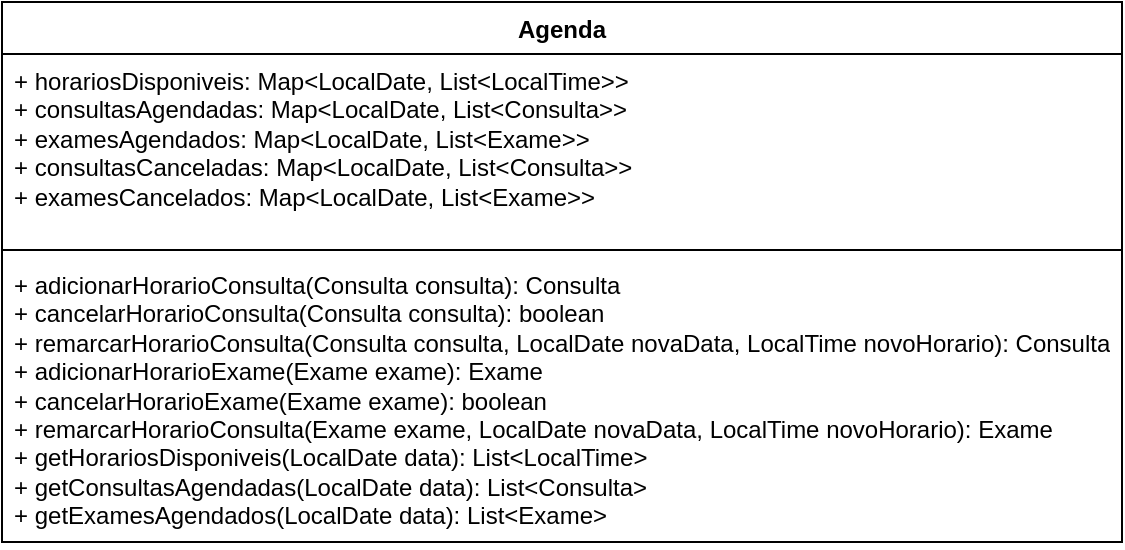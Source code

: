 <mxfile version="24.7.12">
  <diagram name="Page-1" id="1Wk-k7h3-JRvkKGC66HL">
    <mxGraphModel dx="880" dy="478" grid="1" gridSize="10" guides="1" tooltips="1" connect="1" arrows="1" fold="1" page="1" pageScale="1" pageWidth="850" pageHeight="1100" math="0" shadow="0">
      <root>
        <mxCell id="0" />
        <mxCell id="1" parent="0" />
        <mxCell id="ki1pwFowveb-X2XErKMl-5" value="Agenda" style="swimlane;fontStyle=1;align=center;verticalAlign=top;childLayout=stackLayout;horizontal=1;startSize=26;horizontalStack=0;resizeParent=1;resizeParentMax=0;resizeLast=0;collapsible=1;marginBottom=0;whiteSpace=wrap;html=1;" vertex="1" parent="1">
          <mxGeometry x="145" y="140" width="560" height="270" as="geometry" />
        </mxCell>
        <mxCell id="ki1pwFowveb-X2XErKMl-6" value="&lt;div&gt;+ horariosDisponiveis: Map&amp;lt;LocalDate, List&amp;lt;LocalTime&amp;gt;&amp;gt;&lt;/div&gt;&lt;div&gt;+ consultasAgendadas: Map&amp;lt;LocalDate, List&amp;lt;Consulta&amp;gt;&amp;gt;&lt;/div&gt;&lt;div&gt;+ examesAgendados: Map&amp;lt;LocalDate, List&amp;lt;Exame&amp;gt;&amp;gt;&lt;/div&gt;&lt;div&gt;+ consultasCanceladas: Map&amp;lt;LocalDate, List&amp;lt;Consulta&amp;gt;&amp;gt;&lt;/div&gt;&lt;div&gt;+ examesCancelados: Map&amp;lt;LocalDate, List&amp;lt;Exame&amp;gt;&amp;gt;&lt;br&gt;&lt;/div&gt;" style="text;strokeColor=none;fillColor=none;align=left;verticalAlign=top;spacingLeft=4;spacingRight=4;overflow=hidden;rotatable=0;points=[[0,0.5],[1,0.5]];portConstraint=eastwest;whiteSpace=wrap;html=1;" vertex="1" parent="ki1pwFowveb-X2XErKMl-5">
          <mxGeometry y="26" width="560" height="94" as="geometry" />
        </mxCell>
        <mxCell id="ki1pwFowveb-X2XErKMl-7" value="" style="line;strokeWidth=1;fillColor=none;align=left;verticalAlign=middle;spacingTop=-1;spacingLeft=3;spacingRight=3;rotatable=0;labelPosition=right;points=[];portConstraint=eastwest;strokeColor=inherit;" vertex="1" parent="ki1pwFowveb-X2XErKMl-5">
          <mxGeometry y="120" width="560" height="8" as="geometry" />
        </mxCell>
        <mxCell id="ki1pwFowveb-X2XErKMl-8" value="&lt;div&gt;+ adicionarHorarioConsulta(Consulta consulta): Consulta&lt;/div&gt;&lt;div&gt;+ cancelarHorarioConsulta(Consulta consulta): boolean&lt;/div&gt;&lt;div&gt;+ remarcarHorarioConsulta(Consulta consulta, LocalDate novaData, LocalTime novoHorario): Consulta&lt;/div&gt;&lt;div&gt;+ adicionarHorarioExame(Exame exame): Exame&lt;/div&gt;&lt;div&gt;+ cancelarHorarioExame(Exame exame): boolean&lt;/div&gt;&lt;div&gt;+ remarcarHorarioConsulta(Exame exame, LocalDate novaData, LocalTime novoHorario): Exame&lt;/div&gt;&lt;div&gt;+ getHorariosDisponiveis(LocalDate data): List&amp;lt;LocalTime&amp;gt;&lt;/div&gt;&lt;div&gt;+ getConsultasAgendadas(LocalDate data): List&amp;lt;Consulta&amp;gt;&lt;/div&gt;&lt;div&gt;+ getExamesAgendados(LocalDate data): List&amp;lt;Exame&amp;gt;&lt;br&gt;&lt;/div&gt;" style="text;strokeColor=none;fillColor=none;align=left;verticalAlign=top;spacingLeft=4;spacingRight=4;overflow=hidden;rotatable=0;points=[[0,0.5],[1,0.5]];portConstraint=eastwest;whiteSpace=wrap;html=1;" vertex="1" parent="ki1pwFowveb-X2XErKMl-5">
          <mxGeometry y="128" width="560" height="142" as="geometry" />
        </mxCell>
      </root>
    </mxGraphModel>
  </diagram>
</mxfile>
